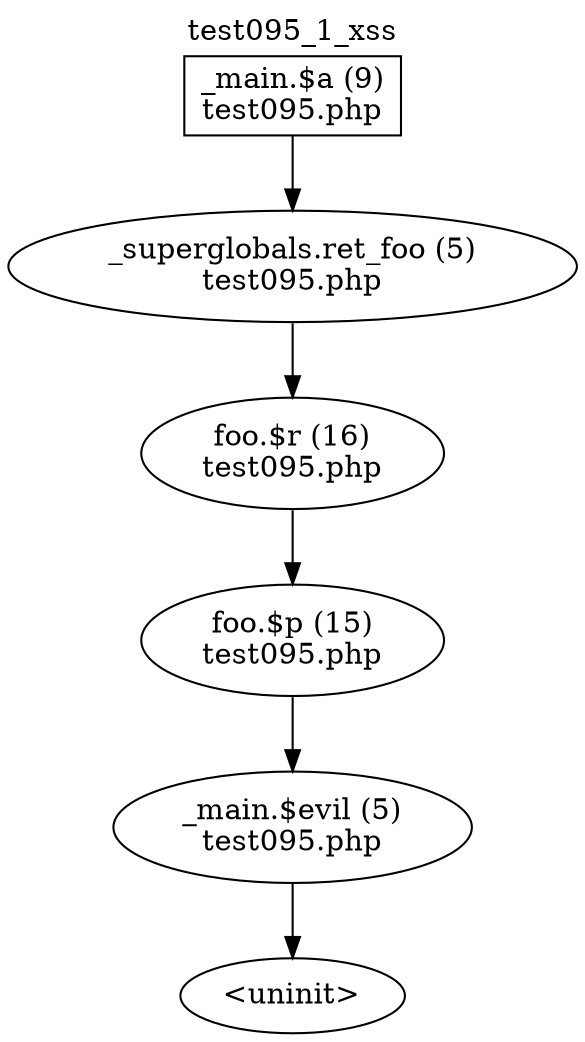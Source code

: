 digraph cfg {
  label="test095_1_xss";
  labelloc=t;
  n1 [shape=box, label="_main.$a (9)\ntest095.php"];
  n2 [shape=ellipse, label="_superglobals.ret_foo (5)\ntest095.php"];
  n3 [shape=ellipse, label="foo.$r (16)\ntest095.php"];
  n4 [shape=ellipse, label="foo.$p (15)\ntest095.php"];
  n5 [shape=ellipse, label="_main.$evil (5)\ntest095.php"];
  n6 [shape=ellipse, label="<uninit>"];
  n1 -> n2;
  n2 -> n3;
  n3 -> n4;
  n4 -> n5;
  n5 -> n6;
}
